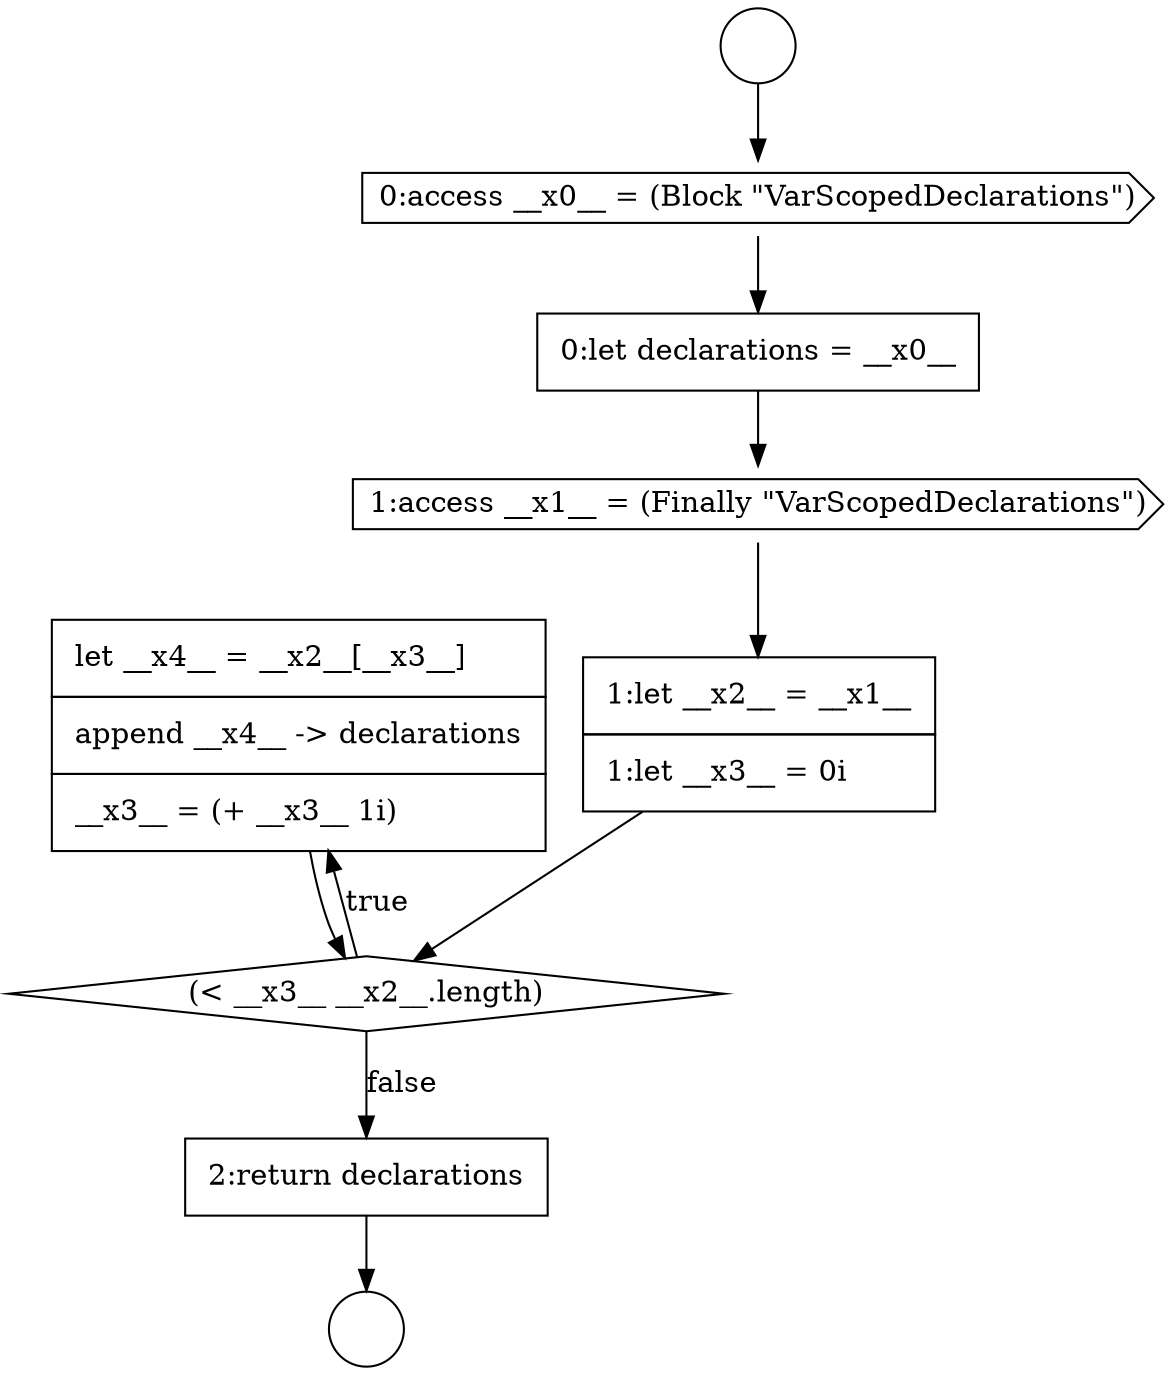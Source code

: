 digraph {
  node7592 [shape=none, margin=0, label=<<font color="black">
    <table border="0" cellborder="1" cellspacing="0" cellpadding="10">
      <tr><td align="left">let __x4__ = __x2__[__x3__]</td></tr>
      <tr><td align="left">append __x4__ -&gt; declarations</td></tr>
      <tr><td align="left">__x3__ = (+ __x3__ 1i)</td></tr>
    </table>
  </font>> color="black" fillcolor="white" style=filled]
  node7588 [shape=none, margin=0, label=<<font color="black">
    <table border="0" cellborder="1" cellspacing="0" cellpadding="10">
      <tr><td align="left">0:let declarations = __x0__</td></tr>
    </table>
  </font>> color="black" fillcolor="white" style=filled]
  node7591 [shape=diamond, label=<<font color="black">(&lt; __x3__ __x2__.length)</font>> color="black" fillcolor="white" style=filled]
  node7593 [shape=none, margin=0, label=<<font color="black">
    <table border="0" cellborder="1" cellspacing="0" cellpadding="10">
      <tr><td align="left">2:return declarations</td></tr>
    </table>
  </font>> color="black" fillcolor="white" style=filled]
  node7587 [shape=cds, label=<<font color="black">0:access __x0__ = (Block &quot;VarScopedDeclarations&quot;)</font>> color="black" fillcolor="white" style=filled]
  node7590 [shape=none, margin=0, label=<<font color="black">
    <table border="0" cellborder="1" cellspacing="0" cellpadding="10">
      <tr><td align="left">1:let __x2__ = __x1__</td></tr>
      <tr><td align="left">1:let __x3__ = 0i</td></tr>
    </table>
  </font>> color="black" fillcolor="white" style=filled]
  node7586 [shape=circle label=" " color="black" fillcolor="white" style=filled]
  node7585 [shape=circle label=" " color="black" fillcolor="white" style=filled]
  node7589 [shape=cds, label=<<font color="black">1:access __x1__ = (Finally &quot;VarScopedDeclarations&quot;)</font>> color="black" fillcolor="white" style=filled]
  node7593 -> node7586 [ color="black"]
  node7590 -> node7591 [ color="black"]
  node7592 -> node7591 [ color="black"]
  node7589 -> node7590 [ color="black"]
  node7588 -> node7589 [ color="black"]
  node7591 -> node7592 [label=<<font color="black">true</font>> color="black"]
  node7591 -> node7593 [label=<<font color="black">false</font>> color="black"]
  node7585 -> node7587 [ color="black"]
  node7587 -> node7588 [ color="black"]
}
